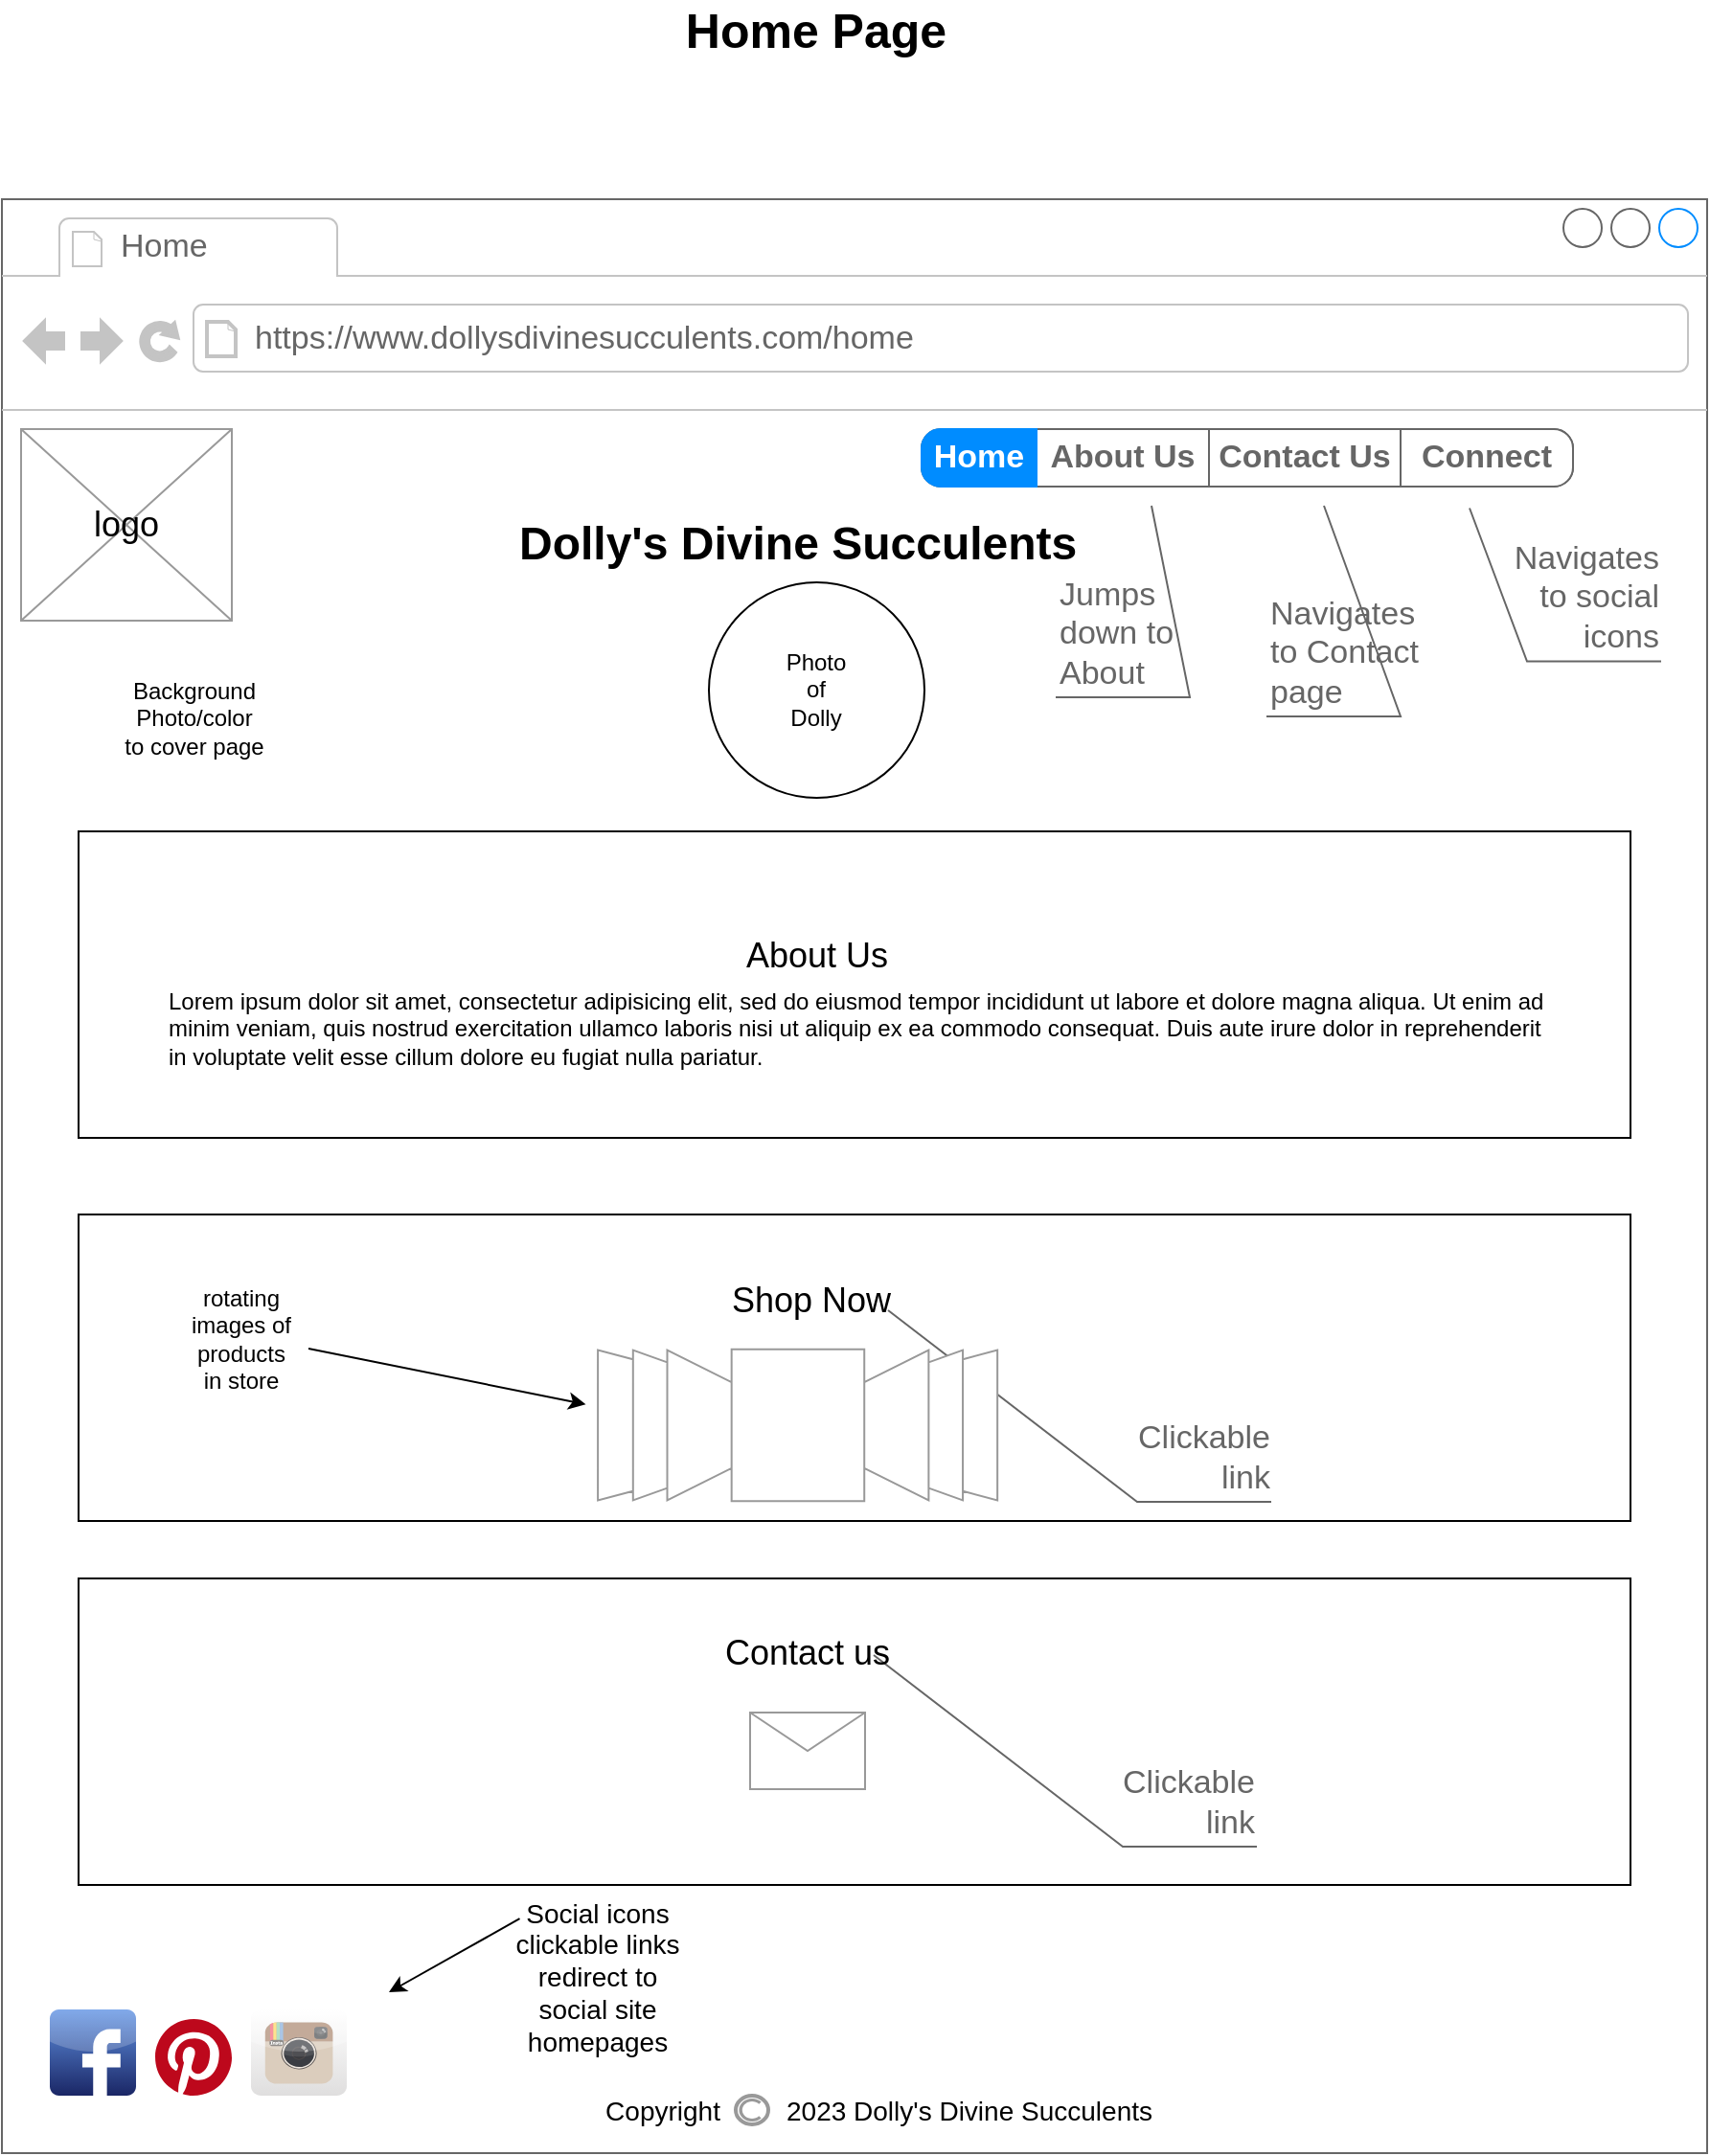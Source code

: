 <mxfile version="22.0.8" type="github" pages="3">
  <diagram name="Page-1" id="-1H16v23IKtOzZ5zfERo">
    <mxGraphModel dx="1884" dy="472" grid="1" gridSize="12" guides="1" tooltips="1" connect="1" arrows="1" fold="1" page="1" pageScale="1" pageWidth="850" pageHeight="1100" background="none" math="0" shadow="0">
      <root>
        <mxCell id="0" />
        <mxCell id="1" parent="0" />
        <mxCell id="Dt40_mIN8QH69Hemia8o-49" value="" style="verticalLabelPosition=bottom;shadow=0;dashed=0;align=center;html=1;verticalAlign=top;strokeWidth=1;shape=mxgraph.mockup.graphics.simpleIcon;strokeColor=#999999;" parent="1" vertex="1">
          <mxGeometry x="-830" y="190" width="830" height="900" as="geometry" />
        </mxCell>
        <mxCell id="Dt40_mIN8QH69Hemia8o-20" value="&lt;font style=&quot;font-size: 25px;&quot;&gt;&lt;b&gt;Home Page&lt;/b&gt;&lt;/font&gt;" style="text;html=1;strokeColor=none;fillColor=none;align=center;verticalAlign=middle;whiteSpace=wrap;rounded=0;" parent="1" vertex="1">
          <mxGeometry x="-520" y="40" width="190" height="30" as="geometry" />
        </mxCell>
        <mxCell id="Dt40_mIN8QH69Hemia8o-33" value="" style="strokeWidth=1;shadow=0;dashed=0;align=center;html=1;shape=mxgraph.mockup.containers.browserWindow;rSize=0;strokeColor=#666666;strokeColor2=#008cff;strokeColor3=#c4c4c4;mainText=,;recursiveResize=0;" parent="1" vertex="1">
          <mxGeometry x="-850" y="144" width="890" height="1020" as="geometry" />
        </mxCell>
        <mxCell id="Dt40_mIN8QH69Hemia8o-34" value="Home" style="strokeWidth=1;shadow=0;dashed=0;align=center;html=1;shape=mxgraph.mockup.containers.anchor;fontSize=17;fontColor=#666666;align=left;whiteSpace=wrap;" parent="Dt40_mIN8QH69Hemia8o-33" vertex="1">
          <mxGeometry x="60" y="12" width="110" height="26" as="geometry" />
        </mxCell>
        <mxCell id="Dt40_mIN8QH69Hemia8o-35" value="https://www.dollysdivinesucculents.com/home" style="strokeWidth=1;shadow=0;dashed=0;align=center;html=1;shape=mxgraph.mockup.containers.anchor;rSize=0;fontSize=17;fontColor=#666666;align=left;" parent="Dt40_mIN8QH69Hemia8o-33" vertex="1">
          <mxGeometry x="130" y="60" width="380" height="26" as="geometry" />
        </mxCell>
        <mxCell id="Dt40_mIN8QH69Hemia8o-41" value="" style="verticalLabelPosition=bottom;shadow=0;dashed=0;align=center;html=1;verticalAlign=top;strokeWidth=1;shape=mxgraph.mockup.graphics.simpleIcon;strokeColor=#999999;" parent="Dt40_mIN8QH69Hemia8o-33" vertex="1">
          <mxGeometry x="10" y="120" width="110" height="100" as="geometry" />
        </mxCell>
        <mxCell id="Dt40_mIN8QH69Hemia8o-43" value="&lt;font style=&quot;font-size: 18px;&quot;&gt;logo&lt;/font&gt;" style="text;html=1;strokeColor=none;fillColor=none;align=center;verticalAlign=middle;whiteSpace=wrap;rounded=0;" parent="Dt40_mIN8QH69Hemia8o-33" vertex="1">
          <mxGeometry x="35" y="155" width="60" height="30" as="geometry" />
        </mxCell>
        <mxCell id="Dt40_mIN8QH69Hemia8o-44" value="" style="ellipse;whiteSpace=wrap;html=1;aspect=fixed;" parent="Dt40_mIN8QH69Hemia8o-33" vertex="1">
          <mxGeometry x="369" y="200" width="112.5" height="112.5" as="geometry" />
        </mxCell>
        <mxCell id="Dt40_mIN8QH69Hemia8o-45" value="Photo&lt;br&gt;of &lt;br&gt;Dolly" style="text;html=1;strokeColor=none;fillColor=none;align=center;verticalAlign=middle;whiteSpace=wrap;rounded=0;" parent="Dt40_mIN8QH69Hemia8o-33" vertex="1">
          <mxGeometry x="395.25" y="241.25" width="60" height="30" as="geometry" />
        </mxCell>
        <mxCell id="Dt40_mIN8QH69Hemia8o-46" value="" style="rounded=0;whiteSpace=wrap;html=1;" parent="Dt40_mIN8QH69Hemia8o-33" vertex="1">
          <mxGeometry x="40" y="330" width="810" height="160" as="geometry" />
        </mxCell>
        <mxCell id="Dt40_mIN8QH69Hemia8o-47" value="" style="rounded=0;whiteSpace=wrap;html=1;" parent="Dt40_mIN8QH69Hemia8o-33" vertex="1">
          <mxGeometry x="40" y="530" width="810" height="160" as="geometry" />
        </mxCell>
        <mxCell id="Dt40_mIN8QH69Hemia8o-50" value="Background Photo/color to cover page" style="text;html=1;strokeColor=none;fillColor=none;align=center;verticalAlign=middle;whiteSpace=wrap;rounded=0;" parent="Dt40_mIN8QH69Hemia8o-33" vertex="1">
          <mxGeometry x="62.5" y="241.25" width="75" height="59" as="geometry" />
        </mxCell>
        <mxCell id="Dt40_mIN8QH69Hemia8o-51" value="&lt;h1&gt;Dolly&#39;s Divine Succulents&lt;/h1&gt;" style="text;html=1;strokeColor=none;fillColor=none;spacing=5;spacingTop=-20;whiteSpace=wrap;overflow=hidden;rounded=0;" parent="Dt40_mIN8QH69Hemia8o-33" vertex="1">
          <mxGeometry x="265" y="160" width="300" height="40" as="geometry" />
        </mxCell>
        <mxCell id="CFEvG4N6sFEIjdFLaoKz-1" value="&lt;font style=&quot;font-size: 18px;&quot;&gt;About Us&lt;/font&gt;" style="text;html=1;strokeColor=none;fillColor=none;align=center;verticalAlign=middle;whiteSpace=wrap;rounded=0;" parent="Dt40_mIN8QH69Hemia8o-33" vertex="1">
          <mxGeometry x="383" y="380" width="85" height="30" as="geometry" />
        </mxCell>
        <mxCell id="CFEvG4N6sFEIjdFLaoKz-2" value="&lt;font style=&quot;font-size: 18px;&quot;&gt;Shop Now&lt;/font&gt;" style="text;html=1;strokeColor=none;fillColor=none;align=center;verticalAlign=middle;whiteSpace=wrap;rounded=0;" parent="Dt40_mIN8QH69Hemia8o-33" vertex="1">
          <mxGeometry x="375" y="560" width="95" height="30" as="geometry" />
        </mxCell>
        <mxCell id="CFEvG4N6sFEIjdFLaoKz-4" value="" style="strokeColor=#999999;verticalLabelPosition=bottom;shadow=0;dashed=0;verticalAlign=top;strokeWidth=2;html=1;shape=mxgraph.mockup.misc.copyrightIcon;" parent="Dt40_mIN8QH69Hemia8o-33" vertex="1">
          <mxGeometry x="383" y="990" width="17" height="15" as="geometry" />
        </mxCell>
        <mxCell id="CFEvG4N6sFEIjdFLaoKz-6" value="" style="dashed=0;outlineConnect=0;html=1;align=center;labelPosition=center;verticalLabelPosition=bottom;verticalAlign=top;shape=mxgraph.weblogos.pinterest;fillColor=#BD081C;strokeColor=none" parent="Dt40_mIN8QH69Hemia8o-33" vertex="1">
          <mxGeometry x="80" y="950" width="40" height="40" as="geometry" />
        </mxCell>
        <mxCell id="OU0bOg06ll2Q53pONdHf-1" value="" style="strokeWidth=1;shadow=0;dashed=0;align=center;html=1;shape=mxgraph.mockup.rrect;rSize=10;fillColor=#ffffff;strokeColor=#666666;" parent="Dt40_mIN8QH69Hemia8o-33" vertex="1">
          <mxGeometry x="480" y="120" width="340" height="30" as="geometry" />
        </mxCell>
        <mxCell id="OU0bOg06ll2Q53pONdHf-2" value="About Us" style="strokeColor=inherit;fillColor=inherit;gradientColor=inherit;strokeWidth=1;shadow=0;dashed=0;align=center;html=1;shape=mxgraph.mockup.rrect;rSize=0;fontSize=17;fontColor=#666666;fontStyle=1;resizeHeight=1;whiteSpace=wrap;" parent="OU0bOg06ll2Q53pONdHf-1" vertex="1">
          <mxGeometry width="90" height="30" relative="1" as="geometry">
            <mxPoint x="60" as="offset" />
          </mxGeometry>
        </mxCell>
        <mxCell id="OU0bOg06ll2Q53pONdHf-3" value="Contact Us" style="strokeColor=inherit;fillColor=inherit;gradientColor=inherit;strokeWidth=1;shadow=0;dashed=0;align=center;html=1;shape=mxgraph.mockup.rrect;rSize=0;fontSize=17;fontColor=#666666;fontStyle=1;resizeHeight=1;whiteSpace=wrap;" parent="OU0bOg06ll2Q53pONdHf-1" vertex="1">
          <mxGeometry width="100" height="30" relative="1" as="geometry">
            <mxPoint x="150" as="offset" />
          </mxGeometry>
        </mxCell>
        <mxCell id="OU0bOg06ll2Q53pONdHf-4" value="Connect" style="strokeColor=inherit;fillColor=inherit;gradientColor=inherit;strokeWidth=1;shadow=0;dashed=0;align=center;html=1;shape=mxgraph.mockup.rightButton;rSize=10;fontSize=17;fontColor=#666666;fontStyle=1;resizeHeight=1;whiteSpace=wrap;" parent="OU0bOg06ll2Q53pONdHf-1" vertex="1">
          <mxGeometry x="1" width="90" height="30" relative="1" as="geometry">
            <mxPoint x="-90" as="offset" />
          </mxGeometry>
        </mxCell>
        <mxCell id="OU0bOg06ll2Q53pONdHf-5" value="Home" style="strokeWidth=1;shadow=0;dashed=0;align=center;html=1;shape=mxgraph.mockup.leftButton;rSize=10;fontSize=17;fontColor=#ffffff;fontStyle=1;fillColor=#008cff;strokeColor=#008cff;resizeHeight=1;whiteSpace=wrap;" parent="OU0bOg06ll2Q53pONdHf-1" vertex="1">
          <mxGeometry width="60" height="30" relative="1" as="geometry" />
        </mxCell>
        <mxCell id="XHNXw9KM670AtYHm92KE-1" value="&lt;font style=&quot;font-size: 14px;&quot;&gt;Copyright&lt;/font&gt;" style="text;html=1;strokeColor=none;fillColor=none;align=center;verticalAlign=middle;whiteSpace=wrap;rounded=0;" parent="Dt40_mIN8QH69Hemia8o-33" vertex="1">
          <mxGeometry x="315" y="982.5" width="60" height="30" as="geometry" />
        </mxCell>
        <mxCell id="XHNXw9KM670AtYHm92KE-3" value="&lt;font style=&quot;font-size: 14px;&quot;&gt;2023 Dolly&#39;s Divine Succulents&lt;/font&gt;" style="text;html=1;strokeColor=none;fillColor=none;align=center;verticalAlign=middle;whiteSpace=wrap;rounded=0;" parent="Dt40_mIN8QH69Hemia8o-33" vertex="1">
          <mxGeometry x="400" y="982.5" width="210" height="30" as="geometry" />
        </mxCell>
        <mxCell id="XHNXw9KM670AtYHm92KE-4" value="" style="dashed=0;outlineConnect=0;html=1;align=center;labelPosition=center;verticalLabelPosition=bottom;verticalAlign=top;shape=mxgraph.webicons.facebook;fillColor=#6294E4;gradientColor=#1A2665" parent="Dt40_mIN8QH69Hemia8o-33" vertex="1">
          <mxGeometry x="25" y="945" width="45" height="45" as="geometry" />
        </mxCell>
        <mxCell id="XHNXw9KM670AtYHm92KE-7" value="" style="dashed=0;outlineConnect=0;html=1;align=center;labelPosition=center;verticalLabelPosition=bottom;verticalAlign=top;shape=mxgraph.webicons.instagram;gradientColor=#DFDEDE" parent="Dt40_mIN8QH69Hemia8o-33" vertex="1">
          <mxGeometry x="130" y="945" width="50" height="45" as="geometry" />
        </mxCell>
        <mxCell id="Dt40_mIN8QH69Hemia8o-48" value="" style="rounded=0;whiteSpace=wrap;html=1;" parent="Dt40_mIN8QH69Hemia8o-33" vertex="1">
          <mxGeometry x="40" y="720" width="810" height="160" as="geometry" />
        </mxCell>
        <mxCell id="1idF1fKg6CB-ofbAEXMm-1" value="Lorem ipsum dolor sit amet, consectetur adipisicing elit, sed do eiusmod tempor incididunt ut labore et dolore magna aliqua. Ut enim ad minim veniam, quis nostrud exercitation ullamco laboris nisi ut aliquip ex ea commodo consequat. Duis aute irure dolor in reprehenderit in voluptate velit esse cillum dolore eu fugiat nulla pariatur." style="text;spacingTop=-5;whiteSpace=wrap;html=1;align=left;fontSize=12;fontFamily=Helvetica;fillColor=none;strokeColor=none;" parent="Dt40_mIN8QH69Hemia8o-33" vertex="1">
          <mxGeometry x="85" y="410" width="720" height="60" as="geometry" />
        </mxCell>
        <mxCell id="1idF1fKg6CB-ofbAEXMm-2" value="Clickable&lt;br&gt;link" style="strokeWidth=1;shadow=0;dashed=0;align=center;html=1;shape=mxgraph.mockup.text.callout;linkText=;textSize=17;textColor=#666666;callDir=SE;callStyle=line;fontSize=17;fontColor=#666666;align=right;verticalAlign=bottom;strokeColor=#666666;" parent="Dt40_mIN8QH69Hemia8o-33" vertex="1">
          <mxGeometry x="455" y="760" width="200" height="100" as="geometry" />
        </mxCell>
        <mxCell id="1idF1fKg6CB-ofbAEXMm-3" value="Clickable&lt;br&gt;link" style="strokeWidth=1;shadow=0;dashed=0;align=center;html=1;shape=mxgraph.mockup.text.callout;linkText=;textSize=17;textColor=#666666;callDir=SE;callStyle=line;fontSize=17;fontColor=#666666;align=right;verticalAlign=bottom;strokeColor=#666666;" parent="Dt40_mIN8QH69Hemia8o-33" vertex="1">
          <mxGeometry x="462.5" y="580" width="200" height="100" as="geometry" />
        </mxCell>
        <mxCell id="qzvEQ2GM2CwIxemLWeZq-1" value="" style="verticalLabelPosition=bottom;shadow=0;dashed=0;align=center;html=1;verticalAlign=top;strokeWidth=1;shape=mxgraph.mockup.navigation.coverFlow;strokeColor=#999999;" parent="Dt40_mIN8QH69Hemia8o-33" vertex="1">
          <mxGeometry x="310" y="600" width="210" height="80" as="geometry" />
        </mxCell>
        <mxCell id="qzvEQ2GM2CwIxemLWeZq-2" value="Navigates&lt;br&gt;to Contact&lt;br&gt;page" style="strokeWidth=1;shadow=0;dashed=0;align=center;html=1;shape=mxgraph.mockup.text.callout;linkText=;textSize=17;textColor=#666666;callDir=SW;callStyle=line;fontSize=17;fontColor=#666666;align=left;verticalAlign=bottom;strokeColor=#666666;" parent="Dt40_mIN8QH69Hemia8o-33" vertex="1">
          <mxGeometry x="660" y="160" width="30" height="110" as="geometry" />
        </mxCell>
        <mxCell id="qzvEQ2GM2CwIxemLWeZq-5" value="Jumps&amp;nbsp;&lt;br&gt;down to&lt;br&gt;About" style="strokeWidth=1;shadow=0;dashed=0;align=center;html=1;shape=mxgraph.mockup.text.callout;linkText=;textSize=17;textColor=#666666;callDir=SW;callStyle=line;fontSize=17;fontColor=#666666;align=left;verticalAlign=bottom;strokeColor=#666666;" parent="Dt40_mIN8QH69Hemia8o-33" vertex="1">
          <mxGeometry x="550" y="160" width="50" height="100" as="geometry" />
        </mxCell>
        <mxCell id="qzvEQ2GM2CwIxemLWeZq-7" value="rotating images of products in store" style="text;html=1;strokeColor=none;fillColor=none;align=center;verticalAlign=middle;whiteSpace=wrap;rounded=0;" parent="Dt40_mIN8QH69Hemia8o-33" vertex="1">
          <mxGeometry x="95" y="560" width="60" height="70" as="geometry" />
        </mxCell>
        <mxCell id="qzvEQ2GM2CwIxemLWeZq-8" value="" style="endArrow=classic;html=1;rounded=0;entryX=-0.025;entryY=0.364;entryDx=0;entryDy=0;entryPerimeter=0;" parent="Dt40_mIN8QH69Hemia8o-33" target="qzvEQ2GM2CwIxemLWeZq-1" edge="1">
          <mxGeometry width="50" height="50" relative="1" as="geometry">
            <mxPoint x="160" y="600" as="sourcePoint" />
            <mxPoint x="210" y="550" as="targetPoint" />
          </mxGeometry>
        </mxCell>
        <mxCell id="qzvEQ2GM2CwIxemLWeZq-9" value="&lt;font style=&quot;font-size: 14px;&quot;&gt;Social icons clickable links redirect to social site homepages&lt;/font&gt;" style="text;html=1;strokeColor=none;fillColor=none;align=center;verticalAlign=middle;whiteSpace=wrap;rounded=0;" parent="Dt40_mIN8QH69Hemia8o-33" vertex="1">
          <mxGeometry x="265" y="888" width="92" height="80" as="geometry" />
        </mxCell>
        <mxCell id="qzvEQ2GM2CwIxemLWeZq-11" value="" style="endArrow=classic;html=1;rounded=0;exitX=0.057;exitY=0.12;exitDx=0;exitDy=0;exitPerimeter=0;" parent="Dt40_mIN8QH69Hemia8o-33" source="qzvEQ2GM2CwIxemLWeZq-9" edge="1">
          <mxGeometry width="50" height="50" relative="1" as="geometry">
            <mxPoint x="222.5" y="920" as="sourcePoint" />
            <mxPoint x="202" y="936" as="targetPoint" />
          </mxGeometry>
        </mxCell>
        <mxCell id="CFEvG4N6sFEIjdFLaoKz-3" value="&lt;font style=&quot;font-size: 18px;&quot;&gt;Contact us&lt;/font&gt;" style="text;html=1;strokeColor=none;fillColor=none;align=center;verticalAlign=middle;whiteSpace=wrap;rounded=0;" parent="Dt40_mIN8QH69Hemia8o-33" vertex="1">
          <mxGeometry x="373" y="744" width="95" height="30" as="geometry" />
        </mxCell>
        <mxCell id="CFEvG4N6sFEIjdFLaoKz-5" value="" style="verticalLabelPosition=bottom;shadow=0;dashed=0;align=center;html=1;verticalAlign=top;strokeWidth=1;shape=mxgraph.mockup.misc.mail2;strokeColor=#999999;" parent="Dt40_mIN8QH69Hemia8o-33" vertex="1">
          <mxGeometry x="390.5" y="790" width="60" height="40" as="geometry" />
        </mxCell>
        <mxCell id="qzvEQ2GM2CwIxemLWeZq-4" value="Navigates&lt;br&gt;to social&lt;br&gt;icons" style="strokeWidth=1;shadow=0;dashed=0;align=center;html=1;shape=mxgraph.mockup.text.callout;linkText=;textSize=17;textColor=#666666;callDir=SE;callStyle=line;fontSize=17;fontColor=#666666;align=right;verticalAlign=bottom;strokeColor=#666666;" parent="Dt40_mIN8QH69Hemia8o-33" vertex="1">
          <mxGeometry x="766" y="161.25" width="100" height="80" as="geometry" />
        </mxCell>
      </root>
    </mxGraphModel>
  </diagram>
  <diagram id="i-Lplv0HuYQV0wvjsoWZ" name="Page-2">
    <mxGraphModel dx="1034" dy="472" grid="1" gridSize="10" guides="1" tooltips="1" connect="1" arrows="1" fold="1" page="1" pageScale="1" pageWidth="850" pageHeight="1100" math="0" shadow="0">
      <root>
        <mxCell id="0" />
        <mxCell id="1" parent="0" />
        <mxCell id="DsjHSmOAymidpt_hMtCz-1" value="&lt;span style=&quot;font-size: 24px;&quot;&gt;&lt;b&gt;Shop&lt;/b&gt;&lt;br&gt;&lt;/span&gt;" style="text;html=1;strokeColor=none;fillColor=none;align=center;verticalAlign=middle;whiteSpace=wrap;rounded=0;" parent="1" vertex="1">
          <mxGeometry x="395" y="40" width="60" height="30" as="geometry" />
        </mxCell>
        <mxCell id="ZvhnpmJmCHGSHpwLy3lI-1" value="" style="strokeWidth=1;shadow=0;dashed=0;align=center;html=1;shape=mxgraph.mockup.containers.browserWindow;rSize=0;strokeColor=#666666;strokeColor2=#008cff;strokeColor3=#c4c4c4;mainText=,;recursiveResize=0;" parent="1" vertex="1">
          <mxGeometry x="20" y="120" width="810" height="1040" as="geometry" />
        </mxCell>
        <mxCell id="ZvhnpmJmCHGSHpwLy3lI-2" value="Shop" style="strokeWidth=1;shadow=0;dashed=0;align=center;html=1;shape=mxgraph.mockup.containers.anchor;fontSize=17;fontColor=#666666;align=left;whiteSpace=wrap;" parent="ZvhnpmJmCHGSHpwLy3lI-1" vertex="1">
          <mxGeometry x="60" y="12" width="110" height="26" as="geometry" />
        </mxCell>
        <mxCell id="ZvhnpmJmCHGSHpwLy3lI-3" value="https://www.dollysdivinesucculents.com/shop" style="strokeWidth=1;shadow=0;dashed=0;align=center;html=1;shape=mxgraph.mockup.containers.anchor;rSize=0;fontSize=17;fontColor=#666666;align=left;" parent="ZvhnpmJmCHGSHpwLy3lI-1" vertex="1">
          <mxGeometry x="130" y="60" width="400" height="26" as="geometry" />
        </mxCell>
        <mxCell id="8q7o80vvXr6a99i3PlZw-1" value="&lt;font style=&quot;font-size: 24px;&quot;&gt;&lt;b&gt;Welcome to the Succulent Store&lt;/b&gt;&lt;/font&gt;" style="text;html=1;strokeColor=none;fillColor=none;align=center;verticalAlign=middle;whiteSpace=wrap;rounded=0;" parent="ZvhnpmJmCHGSHpwLy3lI-1" vertex="1">
          <mxGeometry x="225" y="160" width="370" height="30" as="geometry" />
        </mxCell>
        <mxCell id="8q7o80vvXr6a99i3PlZw-3" value="" style="rounded=1;whiteSpace=wrap;html=1;" parent="ZvhnpmJmCHGSHpwLy3lI-1" vertex="1">
          <mxGeometry x="15" y="380" width="785" height="140" as="geometry" />
        </mxCell>
        <mxCell id="8q7o80vvXr6a99i3PlZw-10" value="" style="verticalLabelPosition=bottom;shadow=0;dashed=0;align=center;html=1;verticalAlign=top;strokeWidth=1;shape=mxgraph.mockup.graphics.simpleIcon;strokeColor=#999999;" parent="ZvhnpmJmCHGSHpwLy3lI-1" vertex="1">
          <mxGeometry x="385" y="405" width="50" height="50" as="geometry" />
        </mxCell>
        <mxCell id="8q7o80vvXr6a99i3PlZw-21" value="Decription&lt;br&gt;Price" style="text;html=1;strokeColor=none;fillColor=none;align=center;verticalAlign=middle;whiteSpace=wrap;rounded=0;" parent="ZvhnpmJmCHGSHpwLy3lI-1" vertex="1">
          <mxGeometry x="120" y="460" width="60" height="30" as="geometry" />
        </mxCell>
        <mxCell id="8q7o80vvXr6a99i3PlZw-22" value="Description&lt;br&gt;Price" style="text;html=1;strokeColor=none;fillColor=none;align=center;verticalAlign=middle;whiteSpace=wrap;rounded=0;" parent="ZvhnpmJmCHGSHpwLy3lI-1" vertex="1">
          <mxGeometry x="377.5" y="460" width="60" height="30" as="geometry" />
        </mxCell>
        <mxCell id="8q7o80vvXr6a99i3PlZw-23" value="Description&lt;br&gt;Price" style="text;html=1;strokeColor=none;fillColor=none;align=center;verticalAlign=middle;whiteSpace=wrap;rounded=0;" parent="ZvhnpmJmCHGSHpwLy3lI-1" vertex="1">
          <mxGeometry x="660" y="460" width="60" height="30" as="geometry" />
        </mxCell>
        <mxCell id="8q7o80vvXr6a99i3PlZw-28" value="image" style="text;html=1;strokeColor=none;fillColor=none;align=center;verticalAlign=middle;whiteSpace=wrap;rounded=0;" parent="ZvhnpmJmCHGSHpwLy3lI-1" vertex="1">
          <mxGeometry x="380" y="415" width="60" height="30" as="geometry" />
        </mxCell>
        <mxCell id="8q7o80vvXr6a99i3PlZw-30" value="" style="verticalLabelPosition=bottom;shadow=0;dashed=0;align=center;html=1;verticalAlign=top;strokeWidth=1;shape=mxgraph.mockup.graphics.simpleIcon;strokeColor=#999999;" parent="ZvhnpmJmCHGSHpwLy3lI-1" vertex="1">
          <mxGeometry x="20" y="120" width="90" height="70" as="geometry" />
        </mxCell>
        <mxCell id="8q7o80vvXr6a99i3PlZw-31" value="logo" style="text;html=1;strokeColor=none;fillColor=none;align=center;verticalAlign=middle;whiteSpace=wrap;rounded=0;" parent="ZvhnpmJmCHGSHpwLy3lI-1" vertex="1">
          <mxGeometry x="35" y="140" width="60" height="30" as="geometry" />
        </mxCell>
        <mxCell id="8xJgyAfATFFPqs3eiat9-16" value="" style="strokeWidth=1;shadow=0;dashed=0;align=center;html=1;shape=mxgraph.mockup.rrect;rSize=10;fillColor=#ffffff;strokeColor=#666666;" parent="ZvhnpmJmCHGSHpwLy3lI-1" vertex="1">
          <mxGeometry x="475" y="120" width="325" height="30" as="geometry" />
        </mxCell>
        <mxCell id="8xJgyAfATFFPqs3eiat9-17" value="About Us&amp;nbsp;" style="strokeColor=inherit;fillColor=inherit;gradientColor=inherit;strokeWidth=1;shadow=0;dashed=0;align=center;html=1;shape=mxgraph.mockup.rrect;rSize=0;fontSize=17;fontColor=#666666;fontStyle=1;resizeHeight=1;whiteSpace=wrap;" parent="8xJgyAfATFFPqs3eiat9-16" vertex="1">
          <mxGeometry width="90" height="30" relative="1" as="geometry">
            <mxPoint x="60" as="offset" />
          </mxGeometry>
        </mxCell>
        <mxCell id="8xJgyAfATFFPqs3eiat9-18" value="Contact Us" style="strokeColor=inherit;fillColor=inherit;gradientColor=inherit;strokeWidth=1;shadow=0;dashed=0;align=center;html=1;shape=mxgraph.mockup.rrect;rSize=0;fontSize=17;fontColor=#666666;fontStyle=1;resizeHeight=1;whiteSpace=wrap;" parent="8xJgyAfATFFPqs3eiat9-16" vertex="1">
          <mxGeometry width="100" height="30" relative="1" as="geometry">
            <mxPoint x="150" as="offset" />
          </mxGeometry>
        </mxCell>
        <mxCell id="8xJgyAfATFFPqs3eiat9-19" value="Connect" style="strokeColor=inherit;fillColor=inherit;gradientColor=inherit;strokeWidth=1;shadow=0;dashed=0;align=center;html=1;shape=mxgraph.mockup.rightButton;rSize=10;fontSize=17;fontColor=#666666;fontStyle=1;resizeHeight=1;whiteSpace=wrap;" parent="8xJgyAfATFFPqs3eiat9-16" vertex="1">
          <mxGeometry x="1" width="79" height="30" relative="1" as="geometry">
            <mxPoint x="-75" as="offset" />
          </mxGeometry>
        </mxCell>
        <mxCell id="8xJgyAfATFFPqs3eiat9-20" value="Home" style="strokeWidth=1;shadow=0;dashed=0;align=center;html=1;shape=mxgraph.mockup.leftButton;rSize=10;fontSize=17;fontColor=#ffffff;fontStyle=1;fillColor=#008cff;strokeColor=#008cff;resizeHeight=1;whiteSpace=wrap;" parent="8xJgyAfATFFPqs3eiat9-16" vertex="1">
          <mxGeometry width="60" height="30" relative="1" as="geometry" />
        </mxCell>
        <mxCell id="bHBcHFODBQfDl9JokpOs-1" value="" style="strokeColor=#999999;verticalLabelPosition=bottom;shadow=0;dashed=0;verticalAlign=top;strokeWidth=2;html=1;shape=mxgraph.mockup.misc.copyrightIcon;" parent="ZvhnpmJmCHGSHpwLy3lI-1" vertex="1">
          <mxGeometry x="363" y="990" width="12" height="10" as="geometry" />
        </mxCell>
        <mxCell id="tQmRThFbcEIiVLRKJS3y-1" value="&lt;font style=&quot;font-size: 14px;&quot;&gt;Copyright&lt;/font&gt;" style="text;html=1;strokeColor=none;fillColor=none;align=center;verticalAlign=middle;whiteSpace=wrap;rounded=0;" parent="ZvhnpmJmCHGSHpwLy3lI-1" vertex="1">
          <mxGeometry x="290" y="980" width="60" height="30" as="geometry" />
        </mxCell>
        <mxCell id="tQmRThFbcEIiVLRKJS3y-2" value="&lt;font style=&quot;font-size: 14px;&quot;&gt;2023 Dolly&#39;s Divine Succulents&lt;/font&gt;" style="text;html=1;strokeColor=none;fillColor=none;align=center;verticalAlign=middle;whiteSpace=wrap;rounded=0;" parent="ZvhnpmJmCHGSHpwLy3lI-1" vertex="1">
          <mxGeometry x="385" y="980" width="205" height="30" as="geometry" />
        </mxCell>
        <mxCell id="Hwk8Ll3QR7LZ2w61Kohe-1" value="Background Image/color cover page" style="text;html=1;strokeColor=none;fillColor=none;align=center;verticalAlign=middle;whiteSpace=wrap;rounded=0;" parent="ZvhnpmJmCHGSHpwLy3lI-1" vertex="1">
          <mxGeometry x="150" y="120" width="60" height="60" as="geometry" />
        </mxCell>
        <mxCell id="8q7o80vvXr6a99i3PlZw-2" value="" style="rounded=1;whiteSpace=wrap;html=1;" parent="ZvhnpmJmCHGSHpwLy3lI-1" vertex="1">
          <mxGeometry x="20" y="200" width="780" height="130" as="geometry" />
        </mxCell>
        <mxCell id="8q7o80vvXr6a99i3PlZw-4" value="" style="rounded=1;whiteSpace=wrap;html=1;" parent="1" vertex="1">
          <mxGeometry x="30" y="690" width="790" height="150" as="geometry" />
        </mxCell>
        <mxCell id="8q7o80vvXr6a99i3PlZw-5" value="" style="rounded=1;whiteSpace=wrap;html=1;" parent="1" vertex="1">
          <mxGeometry x="30" y="890" width="790" height="150" as="geometry" />
        </mxCell>
        <mxCell id="8q7o80vvXr6a99i3PlZw-6" value="" style="verticalLabelPosition=bottom;shadow=0;dashed=0;align=center;html=1;verticalAlign=top;strokeWidth=1;shape=mxgraph.mockup.graphics.simpleIcon;strokeColor=#999999;" parent="1" vertex="1">
          <mxGeometry x="150" y="335" width="50" height="50" as="geometry" />
        </mxCell>
        <mxCell id="8q7o80vvXr6a99i3PlZw-7" value="" style="verticalLabelPosition=bottom;shadow=0;dashed=0;align=center;html=1;verticalAlign=top;strokeWidth=1;shape=mxgraph.mockup.graphics.simpleIcon;strokeColor=#999999;" parent="1" vertex="1">
          <mxGeometry x="400" y="335" width="50" height="50" as="geometry" />
        </mxCell>
        <mxCell id="8q7o80vvXr6a99i3PlZw-8" value="" style="verticalLabelPosition=bottom;shadow=0;dashed=0;align=center;html=1;verticalAlign=top;strokeWidth=1;shape=mxgraph.mockup.graphics.simpleIcon;strokeColor=#999999;" parent="1" vertex="1">
          <mxGeometry x="680" y="335" width="50" height="50" as="geometry" />
        </mxCell>
        <mxCell id="8q7o80vvXr6a99i3PlZw-9" value="" style="verticalLabelPosition=bottom;shadow=0;dashed=0;align=center;html=1;verticalAlign=top;strokeWidth=1;shape=mxgraph.mockup.graphics.simpleIcon;strokeColor=#999999;" parent="1" vertex="1">
          <mxGeometry x="150" y="520" width="50" height="50" as="geometry" />
        </mxCell>
        <mxCell id="8q7o80vvXr6a99i3PlZw-11" value="" style="verticalLabelPosition=bottom;shadow=0;dashed=0;align=center;html=1;verticalAlign=top;strokeWidth=1;shape=mxgraph.mockup.graphics.simpleIcon;strokeColor=#999999;" parent="1" vertex="1">
          <mxGeometry x="680" y="520" width="50" height="50" as="geometry" />
        </mxCell>
        <mxCell id="8q7o80vvXr6a99i3PlZw-12" value="" style="verticalLabelPosition=bottom;shadow=0;dashed=0;align=center;html=1;verticalAlign=top;strokeWidth=1;shape=mxgraph.mockup.graphics.simpleIcon;strokeColor=#999999;" parent="1" vertex="1">
          <mxGeometry x="150" y="720" width="50" height="50" as="geometry" />
        </mxCell>
        <mxCell id="8q7o80vvXr6a99i3PlZw-13" value="" style="verticalLabelPosition=bottom;shadow=0;dashed=0;align=center;html=1;verticalAlign=top;strokeWidth=1;shape=mxgraph.mockup.graphics.simpleIcon;strokeColor=#999999;" parent="1" vertex="1">
          <mxGeometry x="405" y="720" width="50" height="50" as="geometry" />
        </mxCell>
        <mxCell id="8q7o80vvXr6a99i3PlZw-14" value="" style="verticalLabelPosition=bottom;shadow=0;dashed=0;align=center;html=1;verticalAlign=top;strokeWidth=1;shape=mxgraph.mockup.graphics.simpleIcon;strokeColor=#999999;" parent="1" vertex="1">
          <mxGeometry x="680" y="720" width="50" height="50" as="geometry" />
        </mxCell>
        <mxCell id="8q7o80vvXr6a99i3PlZw-15" value="" style="verticalLabelPosition=bottom;shadow=0;dashed=0;align=center;html=1;verticalAlign=top;strokeWidth=1;shape=mxgraph.mockup.graphics.simpleIcon;strokeColor=#999999;" parent="1" vertex="1">
          <mxGeometry x="150" y="920" width="50" height="50" as="geometry" />
        </mxCell>
        <mxCell id="8q7o80vvXr6a99i3PlZw-16" value="" style="verticalLabelPosition=bottom;shadow=0;dashed=0;align=center;html=1;verticalAlign=top;strokeWidth=1;shape=mxgraph.mockup.graphics.simpleIcon;strokeColor=#999999;" parent="1" vertex="1">
          <mxGeometry x="400" y="920" width="50" height="50" as="geometry" />
        </mxCell>
        <mxCell id="8q7o80vvXr6a99i3PlZw-17" value="" style="verticalLabelPosition=bottom;shadow=0;dashed=0;align=center;html=1;verticalAlign=top;strokeWidth=1;shape=mxgraph.mockup.graphics.simpleIcon;strokeColor=#999999;" parent="1" vertex="1">
          <mxGeometry x="675" y="920" width="50" height="50" as="geometry" />
        </mxCell>
        <mxCell id="8q7o80vvXr6a99i3PlZw-18" value="Description&lt;br&gt;Price" style="text;html=1;strokeColor=none;fillColor=none;align=center;verticalAlign=middle;whiteSpace=wrap;rounded=0;" parent="1" vertex="1">
          <mxGeometry x="145" y="390" width="60" height="30" as="geometry" />
        </mxCell>
        <mxCell id="8q7o80vvXr6a99i3PlZw-19" value="Description&lt;br&gt;Price" style="text;html=1;strokeColor=none;fillColor=none;align=center;verticalAlign=middle;whiteSpace=wrap;rounded=0;" parent="1" vertex="1">
          <mxGeometry x="395" y="390" width="60" height="30" as="geometry" />
        </mxCell>
        <mxCell id="8q7o80vvXr6a99i3PlZw-20" value="Description&lt;br&gt;Price" style="text;html=1;strokeColor=none;fillColor=none;align=center;verticalAlign=middle;whiteSpace=wrap;rounded=0;" parent="1" vertex="1">
          <mxGeometry x="675" y="390" width="60" height="30" as="geometry" />
        </mxCell>
        <mxCell id="8q7o80vvXr6a99i3PlZw-24" value="image" style="text;html=1;strokeColor=none;fillColor=none;align=center;verticalAlign=middle;whiteSpace=wrap;rounded=0;" parent="1" vertex="1">
          <mxGeometry x="145" y="345" width="60" height="30" as="geometry" />
        </mxCell>
        <mxCell id="8q7o80vvXr6a99i3PlZw-25" value="image" style="text;html=1;strokeColor=none;fillColor=none;align=center;verticalAlign=middle;whiteSpace=wrap;rounded=0;" parent="1" vertex="1">
          <mxGeometry x="395" y="345" width="60" height="30" as="geometry" />
        </mxCell>
        <mxCell id="8q7o80vvXr6a99i3PlZw-26" value="image" style="text;html=1;strokeColor=none;fillColor=none;align=center;verticalAlign=middle;whiteSpace=wrap;rounded=0;" parent="1" vertex="1">
          <mxGeometry x="675" y="345" width="60" height="30" as="geometry" />
        </mxCell>
        <mxCell id="8q7o80vvXr6a99i3PlZw-27" value="image" style="text;html=1;strokeColor=none;fillColor=none;align=center;verticalAlign=middle;whiteSpace=wrap;rounded=0;" parent="1" vertex="1">
          <mxGeometry x="145" y="530" width="60" height="30" as="geometry" />
        </mxCell>
        <mxCell id="8q7o80vvXr6a99i3PlZw-29" value="image" style="text;html=1;strokeColor=none;fillColor=none;align=center;verticalAlign=middle;whiteSpace=wrap;rounded=0;" parent="1" vertex="1">
          <mxGeometry x="675" y="535" width="60" height="30" as="geometry" />
        </mxCell>
        <mxCell id="8q7o80vvXr6a99i3PlZw-32" value="image" style="text;html=1;strokeColor=none;fillColor=none;align=center;verticalAlign=middle;whiteSpace=wrap;rounded=0;" parent="1" vertex="1">
          <mxGeometry x="145" y="730" width="60" height="30" as="geometry" />
        </mxCell>
        <mxCell id="8q7o80vvXr6a99i3PlZw-33" value="Decription&lt;br&gt;Price" style="text;html=1;strokeColor=none;fillColor=none;align=center;verticalAlign=middle;whiteSpace=wrap;rounded=0;" parent="1" vertex="1">
          <mxGeometry x="145" y="785" width="60" height="30" as="geometry" />
        </mxCell>
        <mxCell id="8q7o80vvXr6a99i3PlZw-34" value="Description&amp;nbsp;&lt;br&gt;Price" style="text;html=1;strokeColor=none;fillColor=none;align=center;verticalAlign=middle;whiteSpace=wrap;rounded=0;" parent="1" vertex="1">
          <mxGeometry x="680" y="785" width="60" height="30" as="geometry" />
        </mxCell>
        <mxCell id="8q7o80vvXr6a99i3PlZw-35" value="Description&amp;nbsp;&lt;br&gt;Price" style="text;html=1;strokeColor=none;fillColor=none;align=center;verticalAlign=middle;whiteSpace=wrap;rounded=0;" parent="1" vertex="1">
          <mxGeometry x="405" y="785" width="60" height="30" as="geometry" />
        </mxCell>
        <mxCell id="8q7o80vvXr6a99i3PlZw-36" value="image" style="text;html=1;strokeColor=none;fillColor=none;align=center;verticalAlign=middle;whiteSpace=wrap;rounded=0;" parent="1" vertex="1">
          <mxGeometry x="675" y="730" width="60" height="30" as="geometry" />
        </mxCell>
        <mxCell id="8q7o80vvXr6a99i3PlZw-37" value="image" style="text;html=1;strokeColor=none;fillColor=none;align=center;verticalAlign=middle;whiteSpace=wrap;rounded=0;" parent="1" vertex="1">
          <mxGeometry x="405" y="730" width="60" height="30" as="geometry" />
        </mxCell>
        <mxCell id="8q7o80vvXr6a99i3PlZw-38" value="image" style="text;html=1;strokeColor=none;fillColor=none;align=center;verticalAlign=middle;whiteSpace=wrap;rounded=0;" parent="1" vertex="1">
          <mxGeometry x="145" y="930" width="60" height="30" as="geometry" />
        </mxCell>
        <mxCell id="8q7o80vvXr6a99i3PlZw-39" value="image" style="text;html=1;strokeColor=none;fillColor=none;align=center;verticalAlign=middle;whiteSpace=wrap;rounded=0;" parent="1" vertex="1">
          <mxGeometry x="400" y="930" width="60" height="30" as="geometry" />
        </mxCell>
        <mxCell id="8q7o80vvXr6a99i3PlZw-40" value="image" style="text;html=1;strokeColor=none;fillColor=none;align=center;verticalAlign=middle;whiteSpace=wrap;rounded=0;" parent="1" vertex="1">
          <mxGeometry x="675" y="930" width="60" height="30" as="geometry" />
        </mxCell>
        <mxCell id="8q7o80vvXr6a99i3PlZw-41" value="Description&lt;br&gt;Price" style="text;html=1;strokeColor=none;fillColor=none;align=center;verticalAlign=middle;whiteSpace=wrap;rounded=0;" parent="1" vertex="1">
          <mxGeometry x="150" y="980" width="60" height="30" as="geometry" />
        </mxCell>
        <mxCell id="8q7o80vvXr6a99i3PlZw-42" value="Description&lt;br&gt;Price" style="text;html=1;strokeColor=none;fillColor=none;align=center;verticalAlign=middle;whiteSpace=wrap;rounded=0;" parent="1" vertex="1">
          <mxGeometry x="405" y="980" width="60" height="30" as="geometry" />
        </mxCell>
        <mxCell id="8q7o80vvXr6a99i3PlZw-43" value="Description&lt;br&gt;Price" style="text;html=1;strokeColor=none;fillColor=none;align=center;verticalAlign=middle;whiteSpace=wrap;rounded=0;" parent="1" vertex="1">
          <mxGeometry x="675" y="980" width="60" height="30" as="geometry" />
        </mxCell>
      </root>
    </mxGraphModel>
  </diagram>
  <diagram id="JD7XYZf3urceNeqcPD7T" name="Page-3">
    <mxGraphModel dx="1034" dy="472" grid="1" gridSize="10" guides="1" tooltips="1" connect="1" arrows="1" fold="1" page="1" pageScale="1" pageWidth="850" pageHeight="1100" math="0" shadow="0">
      <root>
        <mxCell id="0" />
        <mxCell id="1" parent="0" />
        <mxCell id="ZuZG6qq2qMKesYJ0wgC9-1" value="" style="strokeWidth=1;shadow=0;dashed=0;align=center;html=1;shape=mxgraph.mockup.containers.browserWindow;rSize=0;strokeColor=#666666;strokeColor2=#008cff;strokeColor3=#c4c4c4;mainText=,;recursiveResize=0;" parent="1" vertex="1">
          <mxGeometry y="120" width="850" height="750" as="geometry" />
        </mxCell>
        <mxCell id="JUM8o5w-Y_y0RFBF4EaK-2" value="" style="verticalLabelPosition=bottom;shadow=0;dashed=0;align=center;html=1;verticalAlign=top;strokeWidth=1;shape=mxgraph.mockup.graphics.simpleIcon;strokeColor=#999999;" parent="ZuZG6qq2qMKesYJ0wgC9-1" vertex="1">
          <mxGeometry x="10" y="120" width="100" height="80" as="geometry" />
        </mxCell>
        <mxCell id="ZuZG6qq2qMKesYJ0wgC9-2" value="Contact" style="strokeWidth=1;shadow=0;dashed=0;align=center;html=1;shape=mxgraph.mockup.containers.anchor;fontSize=17;fontColor=#666666;align=left;whiteSpace=wrap;" parent="ZuZG6qq2qMKesYJ0wgC9-1" vertex="1">
          <mxGeometry x="60" y="12" width="110" height="26" as="geometry" />
        </mxCell>
        <mxCell id="ZuZG6qq2qMKesYJ0wgC9-3" value="https://www.dollysdivinesucculents.com/contact" style="strokeWidth=1;shadow=0;dashed=0;align=center;html=1;shape=mxgraph.mockup.containers.anchor;rSize=0;fontSize=17;fontColor=#666666;align=left;" parent="ZuZG6qq2qMKesYJ0wgC9-1" vertex="1">
          <mxGeometry x="130" y="60" width="400" height="26" as="geometry" />
        </mxCell>
        <mxCell id="Z86Eto3JUBLBfTfUXQzi-2" value="First Name" style="strokeWidth=1;shadow=0;dashed=0;align=center;html=1;shape=mxgraph.mockup.forms.anchor;align=right;spacingRight=2;fontColor=#666666;" parent="ZuZG6qq2qMKesYJ0wgC9-1" vertex="1">
          <mxGeometry x="190" y="300" width="50" height="18" as="geometry" />
        </mxCell>
        <mxCell id="Z86Eto3JUBLBfTfUXQzi-3" value="First Name" style="strokeWidth=1;shadow=0;dashed=0;align=center;html=1;shape=mxgraph.mockup.forms.rrect;fillColor=#ffffff;rSize=0;fontColor=#666666;align=left;spacingLeft=3;strokeColor=#999999;" parent="ZuZG6qq2qMKesYJ0wgC9-1" vertex="1">
          <mxGeometry x="240" y="290" width="350" height="28" as="geometry" />
        </mxCell>
        <mxCell id="Z86Eto3JUBLBfTfUXQzi-4" value="Last Name" style="strokeWidth=1;shadow=0;dashed=0;align=center;html=1;shape=mxgraph.mockup.forms.anchor;align=right;spacingRight=2;fontColor=#666666;" parent="ZuZG6qq2qMKesYJ0wgC9-1" vertex="1">
          <mxGeometry x="190" y="335" width="50" height="18" as="geometry" />
        </mxCell>
        <mxCell id="Z86Eto3JUBLBfTfUXQzi-5" value="Last Name" style="strokeWidth=1;shadow=0;dashed=0;align=center;html=1;shape=mxgraph.mockup.forms.rrect;fillColor=#ffffff;rSize=0;fontColor=#666666;align=left;spacingLeft=3;strokeColor=#999999;" parent="ZuZG6qq2qMKesYJ0wgC9-1" vertex="1">
          <mxGeometry x="240" y="330" width="350" height="23" as="geometry" />
        </mxCell>
        <mxCell id="Z86Eto3JUBLBfTfUXQzi-6" value="Email" style="strokeWidth=1;shadow=0;dashed=0;align=center;html=1;shape=mxgraph.mockup.forms.anchor;align=right;spacingRight=2;fontColor=#666666;" parent="ZuZG6qq2qMKesYJ0wgC9-1" vertex="1">
          <mxGeometry x="190" y="370" width="50" height="18" as="geometry" />
        </mxCell>
        <mxCell id="Z86Eto3JUBLBfTfUXQzi-7" value="you@gmail.com" style="strokeWidth=1;shadow=0;dashed=0;align=center;html=1;shape=mxgraph.mockup.forms.rrect;fillColor=#ffffff;rSize=0;fontColor=#666666;align=left;spacingLeft=3;strokeColor=#999999;" parent="ZuZG6qq2qMKesYJ0wgC9-1" vertex="1">
          <mxGeometry x="240" y="360" width="350" height="28" as="geometry" />
        </mxCell>
        <mxCell id="Z86Eto3JUBLBfTfUXQzi-8" value="Phone Number" style="strokeWidth=1;shadow=0;dashed=0;align=center;html=1;shape=mxgraph.mockup.forms.anchor;align=right;spacingRight=2;fontColor=#666666;" parent="ZuZG6qq2qMKesYJ0wgC9-1" vertex="1">
          <mxGeometry x="190" y="405" width="50" height="18" as="geometry" />
        </mxCell>
        <mxCell id="Z86Eto3JUBLBfTfUXQzi-9" value="***-***-****" style="strokeWidth=1;shadow=0;dashed=0;align=center;html=1;shape=mxgraph.mockup.forms.rrect;fillColor=#ffffff;rSize=0;fontColor=#666666;align=left;spacingLeft=3;strokeColor=#999999;" parent="ZuZG6qq2qMKesYJ0wgC9-1" vertex="1">
          <mxGeometry x="240" y="400" width="350" height="23" as="geometry" />
        </mxCell>
        <mxCell id="Z86Eto3JUBLBfTfUXQzi-10" value="Message" style="strokeWidth=1;shadow=0;dashed=0;align=center;html=1;shape=mxgraph.mockup.forms.anchor;align=right;spacingRight=2;fontColor=#666666;" parent="ZuZG6qq2qMKesYJ0wgC9-1" vertex="1">
          <mxGeometry x="190" y="440" width="50" height="18" as="geometry" />
        </mxCell>
        <mxCell id="Z86Eto3JUBLBfTfUXQzi-12" value="Lorem ipsum dolor sit amet, consectetur adipisicing elit, sed do eiusmod tempor incididunt ut labore et dolore magna aliqua." style="strokeWidth=1;shadow=0;dashed=0;align=center;html=1;shape=mxgraph.mockup.forms.rrect;fillColor=#ffffff;rSize=0;fontColor=#666666;align=left;spacingLeft=3;strokeColor=#999999;verticalAlign=top;whiteSpace=wrap;" parent="ZuZG6qq2qMKesYJ0wgC9-1" vertex="1">
          <mxGeometry x="240" y="440" width="350" height="125" as="geometry" />
        </mxCell>
        <mxCell id="Z86Eto3JUBLBfTfUXQzi-13" value="" style="strokeWidth=1;shadow=0;dashed=0;align=center;html=1;shape=mxgraph.mockup.rrect;rSize=10;fillColor=#ffffff;strokeColor=#666666;" parent="ZuZG6qq2qMKesYJ0wgC9-1" vertex="1">
          <mxGeometry x="480" y="120" width="330" height="30" as="geometry" />
        </mxCell>
        <mxCell id="Z86Eto3JUBLBfTfUXQzi-14" value="About Us" style="strokeColor=inherit;fillColor=inherit;gradientColor=inherit;strokeWidth=1;shadow=0;dashed=0;align=center;html=1;shape=mxgraph.mockup.rrect;rSize=0;fontSize=17;fontColor=#666666;fontStyle=1;resizeHeight=1;whiteSpace=wrap;" parent="Z86Eto3JUBLBfTfUXQzi-13" vertex="1">
          <mxGeometry width="90" height="30" relative="1" as="geometry">
            <mxPoint x="65" as="offset" />
          </mxGeometry>
        </mxCell>
        <mxCell id="Z86Eto3JUBLBfTfUXQzi-15" value="Contact Us" style="strokeColor=inherit;fillColor=inherit;gradientColor=inherit;strokeWidth=1;shadow=0;dashed=0;align=center;html=1;shape=mxgraph.mockup.rrect;rSize=0;fontSize=17;fontColor=#666666;fontStyle=1;resizeHeight=1;whiteSpace=wrap;" parent="Z86Eto3JUBLBfTfUXQzi-13" vertex="1">
          <mxGeometry width="100" height="30" relative="1" as="geometry">
            <mxPoint x="150" as="offset" />
          </mxGeometry>
        </mxCell>
        <mxCell id="Z86Eto3JUBLBfTfUXQzi-16" value="Connect" style="strokeColor=inherit;fillColor=inherit;gradientColor=inherit;strokeWidth=1;shadow=0;dashed=0;align=center;html=1;shape=mxgraph.mockup.rightButton;rSize=10;fontSize=17;fontColor=#666666;fontStyle=1;resizeHeight=1;whiteSpace=wrap;" parent="Z86Eto3JUBLBfTfUXQzi-13" vertex="1">
          <mxGeometry x="1" width="79" height="30" relative="1" as="geometry">
            <mxPoint x="-79" as="offset" />
          </mxGeometry>
        </mxCell>
        <mxCell id="Z86Eto3JUBLBfTfUXQzi-17" value="Home" style="strokeWidth=1;shadow=0;dashed=0;align=center;html=1;shape=mxgraph.mockup.leftButton;rSize=10;fontSize=17;fontColor=#ffffff;fontStyle=1;fillColor=#008cff;strokeColor=#008cff;resizeHeight=1;whiteSpace=wrap;" parent="Z86Eto3JUBLBfTfUXQzi-13" vertex="1">
          <mxGeometry width="70" height="30" relative="1" as="geometry" />
        </mxCell>
        <mxCell id="aJWTFPE27msHuerkbvYx-1" value="&lt;font style=&quot;font-size: 24px;&quot;&gt;&lt;b&gt;Contact Us&lt;/b&gt;&lt;/font&gt;" style="text;html=1;strokeColor=none;fillColor=none;align=center;verticalAlign=middle;whiteSpace=wrap;rounded=0;" parent="ZuZG6qq2qMKesYJ0wgC9-1" vertex="1">
          <mxGeometry x="340" y="200" width="140" height="30" as="geometry" />
        </mxCell>
        <mxCell id="aJWTFPE27msHuerkbvYx-2" value="" style="strokeColor=#999999;verticalLabelPosition=bottom;shadow=0;dashed=0;verticalAlign=top;strokeWidth=2;html=1;shape=mxgraph.mockup.misc.copyrightIcon;" parent="ZuZG6qq2qMKesYJ0wgC9-1" vertex="1">
          <mxGeometry x="390" y="717.5" width="17" height="15" as="geometry" />
        </mxCell>
        <mxCell id="xMeIBE9GRYdrcKsgBFlG-3" value="Option 1" style="strokeWidth=1;shadow=0;dashed=0;align=center;html=1;shape=mxgraph.mockup.forms.rrect;rSize=0;fillColor=#eeeeee;strokeColor=#999999;gradientColor=#cccccc;align=left;spacingLeft=4;fontSize=17;fontColor=#666666;labelPosition=right;" parent="ZuZG6qq2qMKesYJ0wgC9-1" vertex="1">
          <mxGeometry x="250" y="590" width="15" height="15" as="geometry" />
        </mxCell>
        <mxCell id="xMeIBE9GRYdrcKsgBFlG-4" value="Option 2" style="strokeWidth=1;shadow=0;dashed=0;align=center;html=1;shape=mxgraph.mockup.forms.rrect;rSize=0;fillColor=#eeeeee;strokeColor=#999999;gradientColor=#cccccc;align=left;spacingLeft=4;fontSize=17;fontColor=#666666;labelPosition=right;" parent="ZuZG6qq2qMKesYJ0wgC9-1" vertex="1">
          <mxGeometry x="375" y="590" width="15" height="15" as="geometry" />
        </mxCell>
        <mxCell id="xMeIBE9GRYdrcKsgBFlG-5" value="Option 3" style="strokeWidth=1;shadow=0;dashed=0;align=center;html=1;shape=mxgraph.mockup.forms.rrect;rSize=0;fillColor=#eeeeee;strokeColor=#999999;gradientColor=#cccccc;align=left;spacingLeft=4;fontSize=17;fontColor=#666666;labelPosition=right;" parent="ZuZG6qq2qMKesYJ0wgC9-1" vertex="1">
          <mxGeometry x="480" y="590" width="15" height="15" as="geometry" />
        </mxCell>
        <mxCell id="xMeIBE9GRYdrcKsgBFlG-6" value="Setting 1" style="shape=ellipse;fillColor=#eeeeee;strokeColor=#999999;gradientColor=#cccccc;html=1;align=left;spacingLeft=4;fontSize=17;fontColor=#666666;labelPosition=right;shadow=0;" parent="ZuZG6qq2qMKesYJ0wgC9-1" vertex="1">
          <mxGeometry x="290" y="640" width="15" height="15" as="geometry" />
        </mxCell>
        <mxCell id="xMeIBE9GRYdrcKsgBFlG-7" value="Setting 2" style="shape=ellipse;fillColor=#eeeeee;strokeColor=#999999;gradientColor=#cccccc;html=1;align=left;spacingLeft=4;fontSize=17;fontColor=#666666;labelPosition=right;shadow=0;" parent="ZuZG6qq2qMKesYJ0wgC9-1" vertex="1">
          <mxGeometry x="407" y="640" width="15" height="15" as="geometry" />
        </mxCell>
        <mxCell id="xMeIBE9GRYdrcKsgBFlG-13" value="&lt;font style=&quot;font-size: 14px;&quot;&gt;Copyright&lt;/font&gt;" style="text;html=1;strokeColor=none;fillColor=none;align=center;verticalAlign=middle;whiteSpace=wrap;rounded=0;" parent="ZuZG6qq2qMKesYJ0wgC9-1" vertex="1">
          <mxGeometry x="317.5" y="710" width="60" height="30" as="geometry" />
        </mxCell>
        <mxCell id="xMeIBE9GRYdrcKsgBFlG-14" value="&lt;font style=&quot;font-size: 14px;&quot;&gt;2023 Dolly&#39;s Divine Succulents&lt;/font&gt;" style="text;html=1;strokeColor=none;fillColor=none;align=center;verticalAlign=middle;whiteSpace=wrap;rounded=0;" parent="ZuZG6qq2qMKesYJ0wgC9-1" vertex="1">
          <mxGeometry x="400" y="710" width="240" height="30" as="geometry" />
        </mxCell>
        <mxCell id="xMeIBE9GRYdrcKsgBFlG-16" value="" style="shape=partialRectangle;whiteSpace=wrap;html=1;bottom=0;right=0;fillColor=none;" parent="ZuZG6qq2qMKesYJ0wgC9-1" vertex="1">
          <mxGeometry x="240" y="582.5" width="330" height="30" as="geometry" />
        </mxCell>
        <mxCell id="xMeIBE9GRYdrcKsgBFlG-17" value="" style="shape=partialRectangle;whiteSpace=wrap;html=1;top=0;left=0;fillColor=none;" parent="ZuZG6qq2qMKesYJ0wgC9-1" vertex="1">
          <mxGeometry x="240" y="582.5" width="330" height="30" as="geometry" />
        </mxCell>
        <mxCell id="xMeIBE9GRYdrcKsgBFlG-19" value="" style="shape=partialRectangle;whiteSpace=wrap;html=1;bottom=0;right=0;fillColor=none;" parent="ZuZG6qq2qMKesYJ0wgC9-1" vertex="1">
          <mxGeometry x="240" y="632.5" width="330" height="30" as="geometry" />
        </mxCell>
        <mxCell id="xMeIBE9GRYdrcKsgBFlG-20" value="" style="shape=partialRectangle;whiteSpace=wrap;html=1;top=0;left=0;fillColor=none;" parent="ZuZG6qq2qMKesYJ0wgC9-1" vertex="1">
          <mxGeometry x="240" y="632.5" width="330" height="30" as="geometry" />
        </mxCell>
        <mxCell id="A3OEPQnfXmp02z9Qw1QZ-1" value="Background image/color cover page" style="text;html=1;strokeColor=none;fillColor=none;align=center;verticalAlign=middle;whiteSpace=wrap;rounded=0;" parent="ZuZG6qq2qMKesYJ0wgC9-1" vertex="1">
          <mxGeometry x="170" y="200" width="80" height="50" as="geometry" />
        </mxCell>
        <mxCell id="aJ85iS1AqPdQVtB7vLz8-1" value="New&lt;br&gt;Existing&lt;br&gt;Unsubsscribe" style="strokeWidth=1;shadow=0;dashed=0;align=center;html=1;shape=mxgraph.mockup.text.callout;linkText=;textSize=17;textColor=#666666;callDir=NW;callStyle=line;fontSize=17;fontColor=#666666;align=left;verticalAlign=top;strokeColor=#666666;" parent="ZuZG6qq2qMKesYJ0wgC9-1" vertex="1">
          <mxGeometry x="30" y="505" width="200" height="100" as="geometry" />
        </mxCell>
        <mxCell id="aJ85iS1AqPdQVtB7vLz8-2" value="suscribe&amp;nbsp;&lt;br&gt;to emails,&lt;br&gt;promotions&lt;br&gt;click an option&lt;br&gt;Yes or No" style="strokeWidth=1;shadow=0;dashed=0;align=center;html=1;shape=mxgraph.mockup.text.callout;linkText=;textSize=17;textColor=#666666;callDir=NE;callStyle=line;fontSize=17;fontColor=#666666;align=right;verticalAlign=top;strokeColor=#666666;" parent="ZuZG6qq2qMKesYJ0wgC9-1" vertex="1">
          <mxGeometry x="570" y="535" width="180" height="120" as="geometry" />
        </mxCell>
        <mxCell id="JUM8o5w-Y_y0RFBF4EaK-1" value="&lt;font style=&quot;font-size: 18px;&quot;&gt;logo&lt;/font&gt;" style="text;html=1;strokeColor=none;fillColor=none;align=center;verticalAlign=middle;whiteSpace=wrap;rounded=0;" parent="ZuZG6qq2qMKesYJ0wgC9-1" vertex="1">
          <mxGeometry x="30" y="145" width="60" height="30" as="geometry" />
        </mxCell>
        <mxCell id="ZuZG6qq2qMKesYJ0wgC9-4" value="&lt;font style=&quot;font-size: 24px;&quot;&gt;&lt;b&gt;Contact Page&lt;/b&gt;&lt;/font&gt;" style="text;html=1;strokeColor=none;fillColor=none;align=center;verticalAlign=middle;whiteSpace=wrap;rounded=0;" parent="1" vertex="1">
          <mxGeometry x="330" y="40" width="162" height="30" as="geometry" />
        </mxCell>
      </root>
    </mxGraphModel>
  </diagram>
</mxfile>
